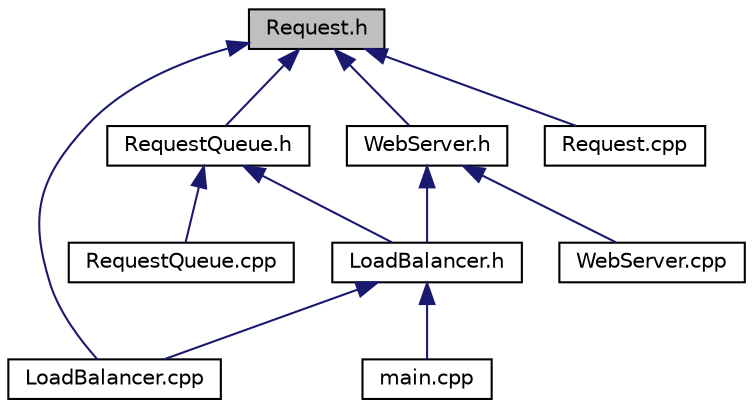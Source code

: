 digraph "Request.h"
{
 // LATEX_PDF_SIZE
  edge [fontname="Helvetica",fontsize="10",labelfontname="Helvetica",labelfontsize="10"];
  node [fontname="Helvetica",fontsize="10",shape=record];
  Node1 [label="Request.h",height=0.2,width=0.4,color="black", fillcolor="grey75", style="filled", fontcolor="black",tooltip="Defines the Request class that represents a web request."];
  Node1 -> Node2 [dir="back",color="midnightblue",fontsize="10",style="solid",fontname="Helvetica"];
  Node2 [label="RequestQueue.h",height=0.2,width=0.4,color="black", fillcolor="white", style="filled",URL="$RequestQueue_8h.html",tooltip="Defines the RequestQueue class that manages a queue of requests."];
  Node2 -> Node3 [dir="back",color="midnightblue",fontsize="10",style="solid",fontname="Helvetica"];
  Node3 [label="LoadBalancer.h",height=0.2,width=0.4,color="black", fillcolor="white", style="filled",URL="$LoadBalancer_8h.html",tooltip="Defines the LoadBalancer class that manages web servers and the request queue."];
  Node3 -> Node4 [dir="back",color="midnightblue",fontsize="10",style="solid",fontname="Helvetica"];
  Node4 [label="LoadBalancer.cpp",height=0.2,width=0.4,color="black", fillcolor="white", style="filled",URL="$LoadBalancer_8cpp.html",tooltip="Implements the LoadBalancer class that manages web servers and the request queue."];
  Node3 -> Node5 [dir="back",color="midnightblue",fontsize="10",style="solid",fontname="Helvetica"];
  Node5 [label="main.cpp",height=0.2,width=0.4,color="black", fillcolor="white", style="filled",URL="$main_8cpp.html",tooltip="Entry point for the load balancer simulation."];
  Node2 -> Node6 [dir="back",color="midnightblue",fontsize="10",style="solid",fontname="Helvetica"];
  Node6 [label="RequestQueue.cpp",height=0.2,width=0.4,color="black", fillcolor="white", style="filled",URL="$RequestQueue_8cpp.html",tooltip="Implements the RequestQueue class that manages a queue of requests."];
  Node1 -> Node7 [dir="back",color="midnightblue",fontsize="10",style="solid",fontname="Helvetica"];
  Node7 [label="WebServer.h",height=0.2,width=0.4,color="black", fillcolor="white", style="filled",URL="$WebServer_8h.html",tooltip="Defines the WebServer class that represents a web server."];
  Node7 -> Node3 [dir="back",color="midnightblue",fontsize="10",style="solid",fontname="Helvetica"];
  Node7 -> Node8 [dir="back",color="midnightblue",fontsize="10",style="solid",fontname="Helvetica"];
  Node8 [label="WebServer.cpp",height=0.2,width=0.4,color="black", fillcolor="white", style="filled",URL="$WebServer_8cpp.html",tooltip="Implements the WebServer class that represents a web server."];
  Node1 -> Node4 [dir="back",color="midnightblue",fontsize="10",style="solid",fontname="Helvetica"];
  Node1 -> Node9 [dir="back",color="midnightblue",fontsize="10",style="solid",fontname="Helvetica"];
  Node9 [label="Request.cpp",height=0.2,width=0.4,color="black", fillcolor="white", style="filled",URL="$Request_8cpp.html",tooltip="Implements the Request class that represents a web request."];
}
